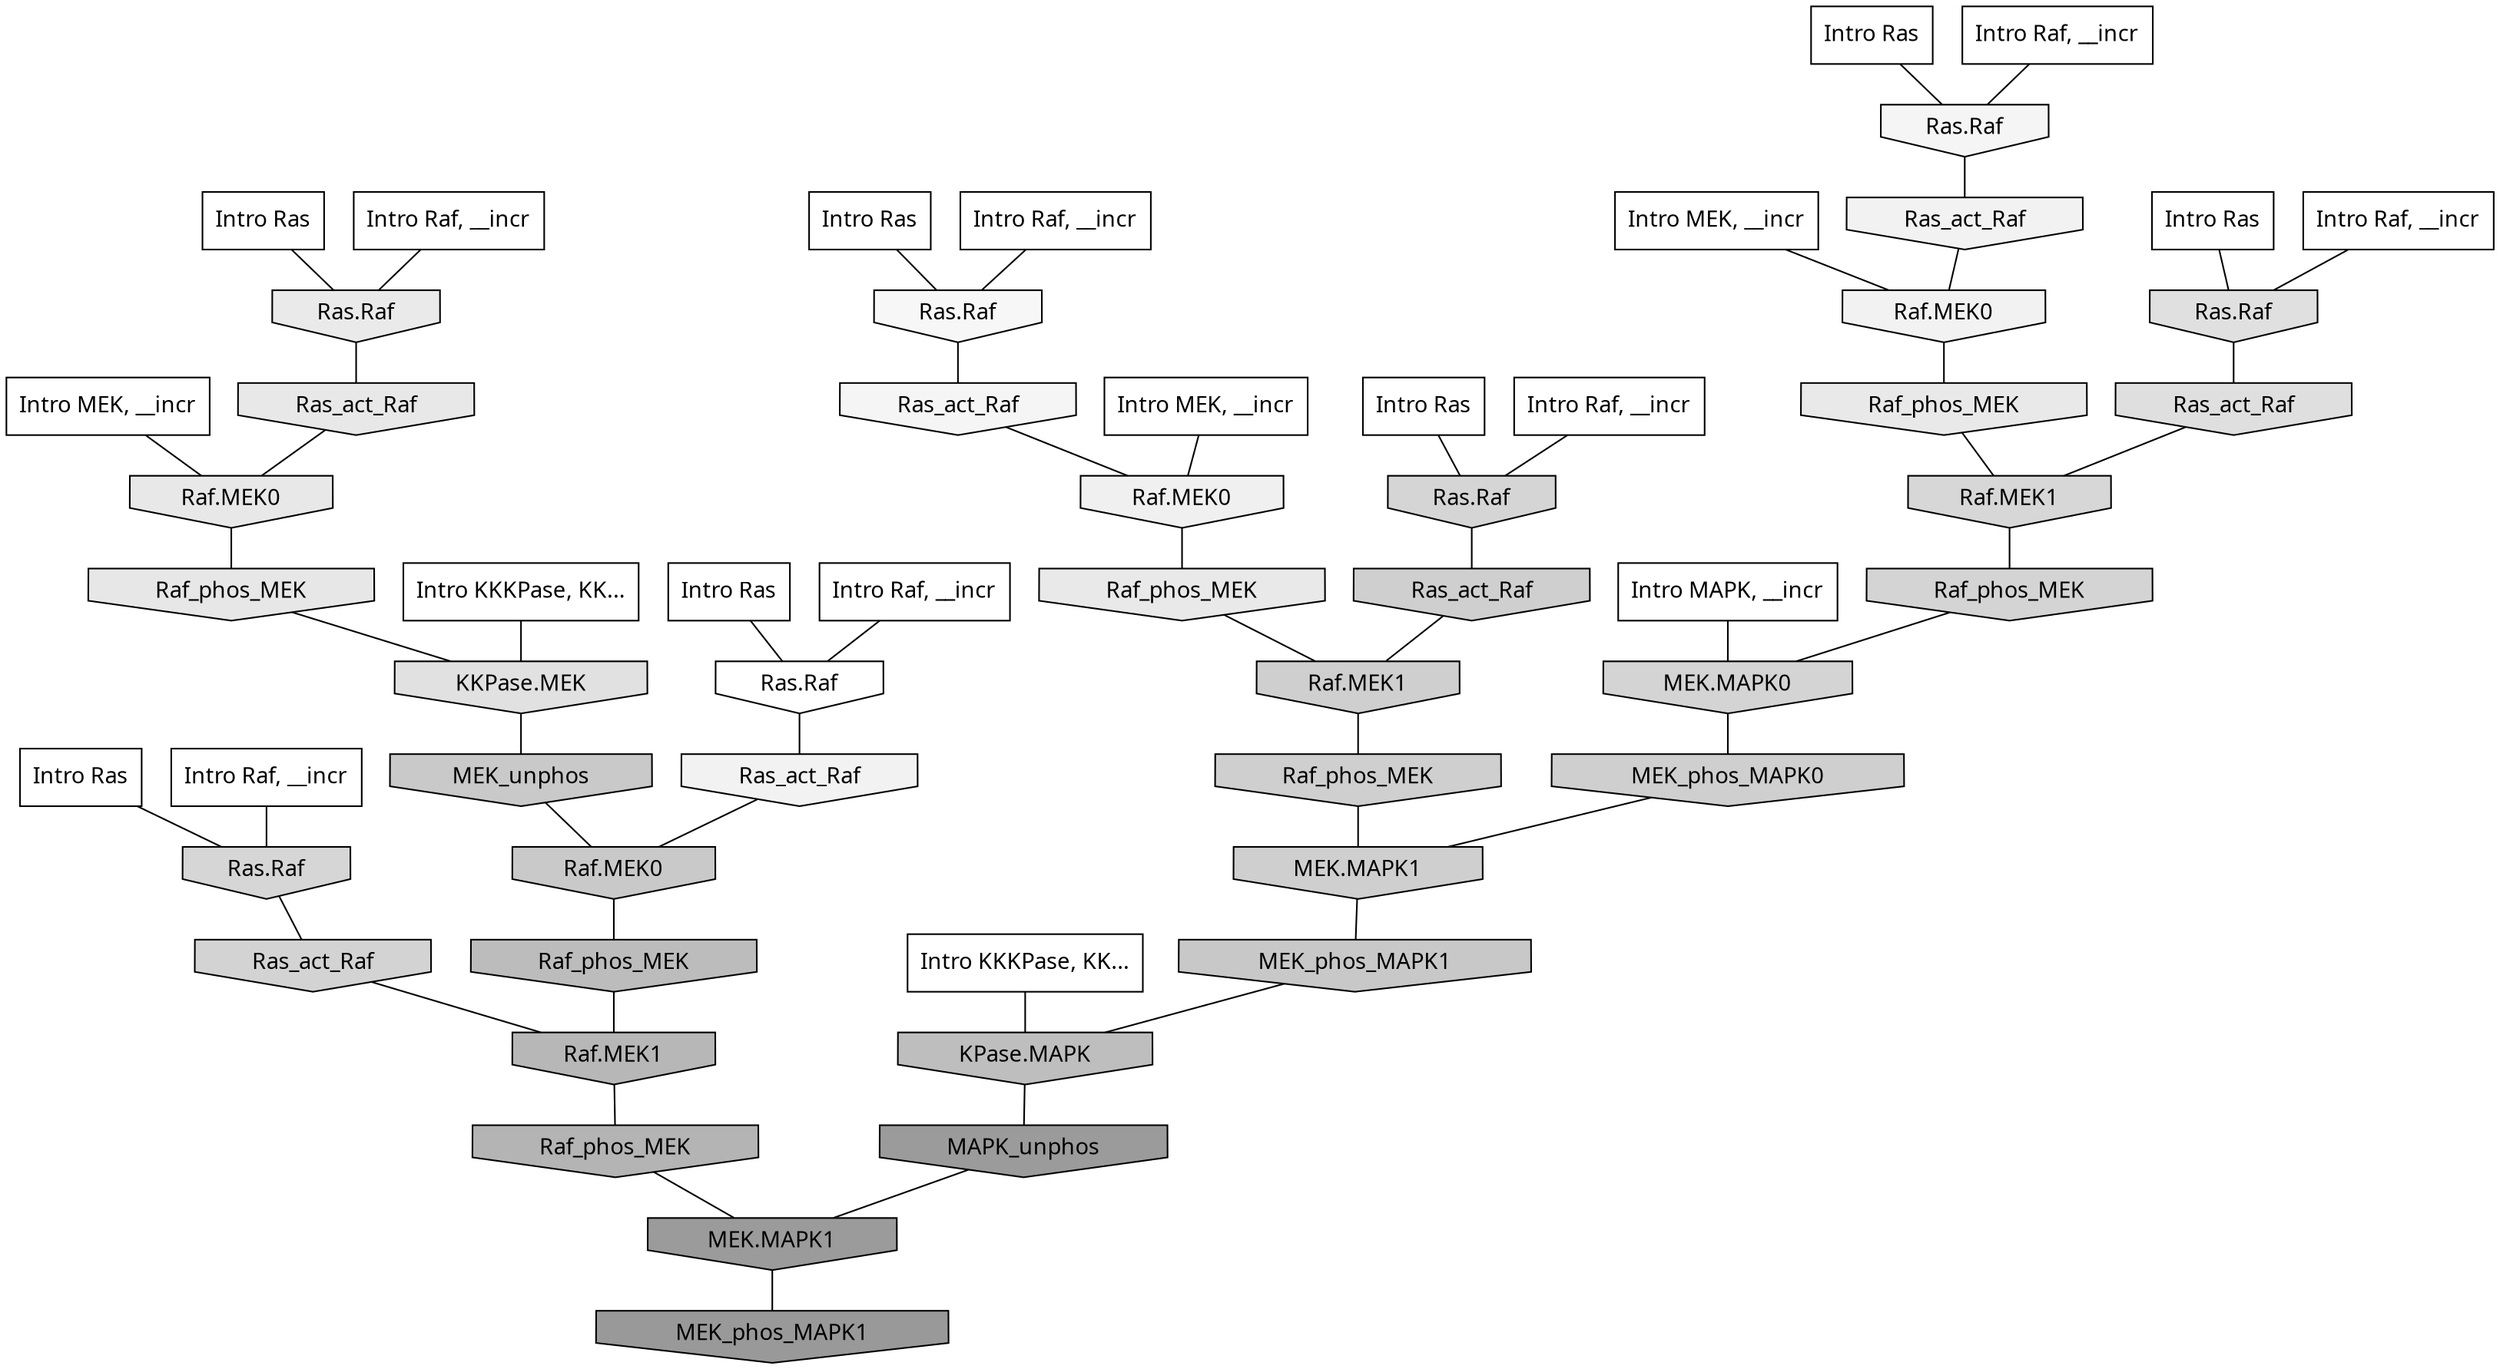 digraph G{
  rankdir="TB";
  ranksep=0.30;
  node [fontname="CMU Serif"];
  edge [fontname="CMU Serif"];
  
  1 [label="Intro Ras", shape=rectangle, style=filled, fillcolor="0.000 0.000 1.000"]
  
  11 [label="Intro Ras", shape=rectangle, style=filled, fillcolor="0.000 0.000 1.000"]
  
  20 [label="Intro Ras", shape=rectangle, style=filled, fillcolor="0.000 0.000 1.000"]
  
  21 [label="Intro Ras", shape=rectangle, style=filled, fillcolor="0.000 0.000 1.000"]
  
  36 [label="Intro Ras", shape=rectangle, style=filled, fillcolor="0.000 0.000 1.000"]
  
  42 [label="Intro Ras", shape=rectangle, style=filled, fillcolor="0.000 0.000 1.000"]
  
  85 [label="Intro Ras", shape=rectangle, style=filled, fillcolor="0.000 0.000 1.000"]
  
  116 [label="Intro Raf, __incr", shape=rectangle, style=filled, fillcolor="0.000 0.000 1.000"]
  
  398 [label="Intro Raf, __incr", shape=rectangle, style=filled, fillcolor="0.000 0.000 1.000"]
  
  422 [label="Intro Raf, __incr", shape=rectangle, style=filled, fillcolor="0.000 0.000 1.000"]
  
  514 [label="Intro Raf, __incr", shape=rectangle, style=filled, fillcolor="0.000 0.000 1.000"]
  
  591 [label="Intro Raf, __incr", shape=rectangle, style=filled, fillcolor="0.000 0.000 1.000"]
  
  675 [label="Intro Raf, __incr", shape=rectangle, style=filled, fillcolor="0.000 0.000 1.000"]
  
  997 [label="Intro Raf, __incr", shape=rectangle, style=filled, fillcolor="0.000 0.000 1.000"]
  
  1604 [label="Intro MEK, __incr", shape=rectangle, style=filled, fillcolor="0.000 0.000 1.000"]
  
  1823 [label="Intro MEK, __incr", shape=rectangle, style=filled, fillcolor="0.000 0.000 1.000"]
  
  1908 [label="Intro MEK, __incr", shape=rectangle, style=filled, fillcolor="0.000 0.000 1.000"]
  
  2112 [label="Intro MAPK, __incr", shape=rectangle, style=filled, fillcolor="0.000 0.000 1.000"]
  
  3158 [label="Intro KKKPase, KK...", shape=rectangle, style=filled, fillcolor="0.000 0.000 1.000"]
  
  3197 [label="Intro KKKPase, KK...", shape=rectangle, style=filled, fillcolor="0.000 0.000 1.000"]
  
  3226 [label="Ras.Raf", shape=invhouse, style=filled, fillcolor="0.000 0.000 1.000"]
  
  3860 [label="Ras.Raf", shape=invhouse, style=filled, fillcolor="0.000 0.000 0.966"]
  
  4089 [label="Ras_act_Raf", shape=invhouse, style=filled, fillcolor="0.000 0.000 0.959"]
  
  4095 [label="Ras.Raf", shape=invhouse, style=filled, fillcolor="0.000 0.000 0.959"]
  
  4350 [label="Ras_act_Raf", shape=invhouse, style=filled, fillcolor="0.000 0.000 0.949"]
  
  4354 [label="Raf.MEK0", shape=invhouse, style=filled, fillcolor="0.000 0.000 0.949"]
  
  4440 [label="Ras_act_Raf", shape=invhouse, style=filled, fillcolor="0.000 0.000 0.946"]
  
  4571 [label="Raf.MEK0", shape=invhouse, style=filled, fillcolor="0.000 0.000 0.941"]
  
  5397 [label="Ras.Raf", shape=invhouse, style=filled, fillcolor="0.000 0.000 0.917"]
  
  5484 [label="Raf_phos_MEK", shape=invhouse, style=filled, fillcolor="0.000 0.000 0.914"]
  
  5491 [label="Raf_phos_MEK", shape=invhouse, style=filled, fillcolor="0.000 0.000 0.914"]
  
  5623 [label="Ras_act_Raf", shape=invhouse, style=filled, fillcolor="0.000 0.000 0.909"]
  
  5626 [label="Raf.MEK0", shape=invhouse, style=filled, fillcolor="0.000 0.000 0.909"]
  
  5733 [label="Raf_phos_MEK", shape=invhouse, style=filled, fillcolor="0.000 0.000 0.906"]
  
  6766 [label="KKPase.MEK", shape=invhouse, style=filled, fillcolor="0.000 0.000 0.882"]
  
  7010 [label="Ras.Raf", shape=invhouse, style=filled, fillcolor="0.000 0.000 0.878"]
  
  7386 [label="Ras_act_Raf", shape=invhouse, style=filled, fillcolor="0.000 0.000 0.872"]
  
  9484 [label="Raf.MEK1", shape=invhouse, style=filled, fillcolor="0.000 0.000 0.841"]
  
  9975 [label="Ras.Raf", shape=invhouse, style=filled, fillcolor="0.000 0.000 0.836"]
  
  10070 [label="Ras.Raf", shape=invhouse, style=filled, fillcolor="0.000 0.000 0.834"]
  
  10363 [label="Raf_phos_MEK", shape=invhouse, style=filled, fillcolor="0.000 0.000 0.831"]
  
  10367 [label="MEK.MAPK0", shape=invhouse, style=filled, fillcolor="0.000 0.000 0.831"]
  
  10724 [label="Ras_act_Raf", shape=invhouse, style=filled, fillcolor="0.000 0.000 0.827"]
  
  12481 [label="MEK_phos_MAPK0", shape=invhouse, style=filled, fillcolor="0.000 0.000 0.811"]
  
  12490 [label="Ras_act_Raf", shape=invhouse, style=filled, fillcolor="0.000 0.000 0.811"]
  
  12515 [label="Raf.MEK1", shape=invhouse, style=filled, fillcolor="0.000 0.000 0.811"]
  
  12603 [label="Raf_phos_MEK", shape=invhouse, style=filled, fillcolor="0.000 0.000 0.810"]
  
  12609 [label="MEK.MAPK1", shape=invhouse, style=filled, fillcolor="0.000 0.000 0.810"]
  
  15421 [label="MEK_unphos", shape=invhouse, style=filled, fillcolor="0.000 0.000 0.788"]
  
  15540 [label="Raf.MEK0", shape=invhouse, style=filled, fillcolor="0.000 0.000 0.787"]
  
  16017 [label="MEK_phos_MAPK1", shape=invhouse, style=filled, fillcolor="0.000 0.000 0.782"]
  
  18280 [label="KPase.MAPK", shape=invhouse, style=filled, fillcolor="0.000 0.000 0.746"]
  
  18666 [label="Raf_phos_MEK", shape=invhouse, style=filled, fillcolor="0.000 0.000 0.738"]
  
  19537 [label="Raf.MEK1", shape=invhouse, style=filled, fillcolor="0.000 0.000 0.717"]
  
  19985 [label="Raf_phos_MEK", shape=invhouse, style=filled, fillcolor="0.000 0.000 0.704"]
  
  22843 [label="MAPK_unphos", shape=invhouse, style=filled, fillcolor="0.000 0.000 0.609"]
  
  22844 [label="MEK.MAPK1", shape=invhouse, style=filled, fillcolor="0.000 0.000 0.609"]
  
  23156 [label="MEK_phos_MAPK1", shape=invhouse, style=filled, fillcolor="0.000 0.000 0.600"]
  
  
  22844 -> 23156 [dir=none, color="0.000 0.000 0.000"] 
  22843 -> 22844 [dir=none, color="0.000 0.000 0.000"] 
  19985 -> 22844 [dir=none, color="0.000 0.000 0.000"] 
  19537 -> 19985 [dir=none, color="0.000 0.000 0.000"] 
  18666 -> 19537 [dir=none, color="0.000 0.000 0.000"] 
  18280 -> 22843 [dir=none, color="0.000 0.000 0.000"] 
  16017 -> 18280 [dir=none, color="0.000 0.000 0.000"] 
  15540 -> 18666 [dir=none, color="0.000 0.000 0.000"] 
  15421 -> 15540 [dir=none, color="0.000 0.000 0.000"] 
  12609 -> 16017 [dir=none, color="0.000 0.000 0.000"] 
  12603 -> 12609 [dir=none, color="0.000 0.000 0.000"] 
  12515 -> 12603 [dir=none, color="0.000 0.000 0.000"] 
  12490 -> 12515 [dir=none, color="0.000 0.000 0.000"] 
  12481 -> 12609 [dir=none, color="0.000 0.000 0.000"] 
  10724 -> 19537 [dir=none, color="0.000 0.000 0.000"] 
  10367 -> 12481 [dir=none, color="0.000 0.000 0.000"] 
  10363 -> 10367 [dir=none, color="0.000 0.000 0.000"] 
  10070 -> 12490 [dir=none, color="0.000 0.000 0.000"] 
  9975 -> 10724 [dir=none, color="0.000 0.000 0.000"] 
  9484 -> 10363 [dir=none, color="0.000 0.000 0.000"] 
  7386 -> 9484 [dir=none, color="0.000 0.000 0.000"] 
  7010 -> 7386 [dir=none, color="0.000 0.000 0.000"] 
  6766 -> 15421 [dir=none, color="0.000 0.000 0.000"] 
  5733 -> 6766 [dir=none, color="0.000 0.000 0.000"] 
  5626 -> 5733 [dir=none, color="0.000 0.000 0.000"] 
  5623 -> 5626 [dir=none, color="0.000 0.000 0.000"] 
  5491 -> 9484 [dir=none, color="0.000 0.000 0.000"] 
  5484 -> 12515 [dir=none, color="0.000 0.000 0.000"] 
  5397 -> 5623 [dir=none, color="0.000 0.000 0.000"] 
  4571 -> 5484 [dir=none, color="0.000 0.000 0.000"] 
  4440 -> 15540 [dir=none, color="0.000 0.000 0.000"] 
  4354 -> 5491 [dir=none, color="0.000 0.000 0.000"] 
  4350 -> 4354 [dir=none, color="0.000 0.000 0.000"] 
  4095 -> 4350 [dir=none, color="0.000 0.000 0.000"] 
  4089 -> 4571 [dir=none, color="0.000 0.000 0.000"] 
  3860 -> 4089 [dir=none, color="0.000 0.000 0.000"] 
  3226 -> 4440 [dir=none, color="0.000 0.000 0.000"] 
  3197 -> 18280 [dir=none, color="0.000 0.000 0.000"] 
  3158 -> 6766 [dir=none, color="0.000 0.000 0.000"] 
  2112 -> 10367 [dir=none, color="0.000 0.000 0.000"] 
  1908 -> 4571 [dir=none, color="0.000 0.000 0.000"] 
  1823 -> 5626 [dir=none, color="0.000 0.000 0.000"] 
  1604 -> 4354 [dir=none, color="0.000 0.000 0.000"] 
  997 -> 9975 [dir=none, color="0.000 0.000 0.000"] 
  675 -> 7010 [dir=none, color="0.000 0.000 0.000"] 
  591 -> 5397 [dir=none, color="0.000 0.000 0.000"] 
  514 -> 3860 [dir=none, color="0.000 0.000 0.000"] 
  422 -> 4095 [dir=none, color="0.000 0.000 0.000"] 
  398 -> 3226 [dir=none, color="0.000 0.000 0.000"] 
  116 -> 10070 [dir=none, color="0.000 0.000 0.000"] 
  85 -> 3226 [dir=none, color="0.000 0.000 0.000"] 
  42 -> 10070 [dir=none, color="0.000 0.000 0.000"] 
  36 -> 4095 [dir=none, color="0.000 0.000 0.000"] 
  21 -> 5397 [dir=none, color="0.000 0.000 0.000"] 
  20 -> 9975 [dir=none, color="0.000 0.000 0.000"] 
  11 -> 7010 [dir=none, color="0.000 0.000 0.000"] 
  1 -> 3860 [dir=none, color="0.000 0.000 0.000"] 
  
  }
